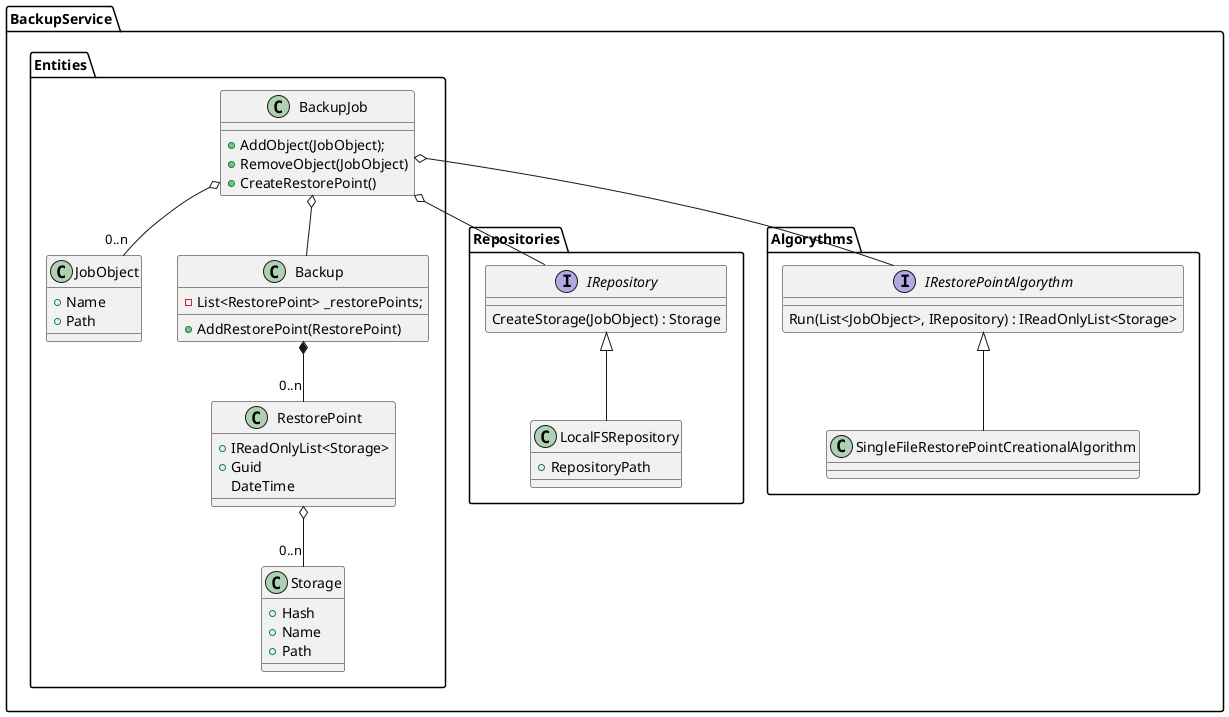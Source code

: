 @startuml
package BackupService{
    namespace Entities{
        class JobObject{
            {field}+ Name
            {field}+ Path
        } 
        class BackupJob{
            {method}+AddObject(JobObject);
            {method}+RemoveObject(JobObject)
            {method}+CreateRestorePoint()                   
         }
        class RestorePoint{
            {field}+IReadOnlyList<Storage>
            {field}+Guid
            {field}DateTime                   
        }
        class Storage{
            {field}+ Hash
            {field}+ Name
            {field}+ Path
        }  
        class Backup{
            {field} -List<RestorePoint> _restorePoints;
            {method} +AddRestorePoint(RestorePoint)
        }
        BackupJob o-- Backup
        BackupJob o-- "0..n" JobObject
        RestorePoint o-- "0..n" Storage
        Backup *-- "0..n" RestorePoint
    }
    
    namespace Repositories{
        interface IRepository{
            {method} CreateStorage(JobObject) : Storage 
        }
        class LocalFSRepository{
            {field} +RepositoryPath
        }
        IRepository <|-- LocalFSRepository
    } 
   
    namespace Algorythms{
        interface IRestorePointAlgorythm{
            {method} Run(List<JobObject>, IRepository) : IReadOnlyList<Storage> 
        }
        class SingleFileRestorePointCreationalAlgorithm
        IRestorePointAlgorythm <|-- SingleFileRestorePointCreationalAlgorithm
    }
    Entities.BackupJob o-- Algorythms.IRestorePointAlgorythm
    Entities.BackupJob o-- Repositories.IRepository
}

@enduml